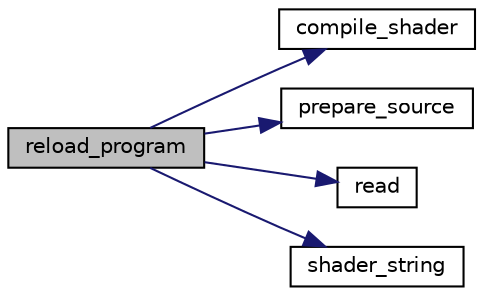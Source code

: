 digraph "reload_program"
{
 // LATEX_PDF_SIZE
  edge [fontname="Helvetica",fontsize="10",labelfontname="Helvetica",labelfontsize="10"];
  node [fontname="Helvetica",fontsize="10",shape=record];
  rankdir="LR";
  Node1 [label="reload_program",height=0.2,width=0.4,color="black", fillcolor="grey75", style="filled", fontcolor="black",tooltip=" "];
  Node1 -> Node2 [color="midnightblue",fontsize="10",style="solid",fontname="Helvetica"];
  Node2 [label="compile_shader",height=0.2,width=0.4,color="black", fillcolor="white", style="filled",URL="$shader-api_8cpp.html#a16e00f9ec01e36458c29f41bd0dd6dcf",tooltip=" "];
  Node1 -> Node3 [color="midnightblue",fontsize="10",style="solid",fontname="Helvetica"];
  Node3 [label="prepare_source",height=0.2,width=0.4,color="black", fillcolor="white", style="filled",URL="$shader-api_8cpp.html#a975026fd68ce8a9fe702aa5b3f92a6ab",tooltip=" "];
  Node1 -> Node4 [color="midnightblue",fontsize="10",style="solid",fontname="Helvetica"];
  Node4 [label="read",height=0.2,width=0.4,color="black", fillcolor="white", style="filled",URL="$shader-api_8cpp.html#aa6435e993e7baf642eb7e51409207646",tooltip=" "];
  Node1 -> Node5 [color="midnightblue",fontsize="10",style="solid",fontname="Helvetica"];
  Node5 [label="shader_string",height=0.2,width=0.4,color="black", fillcolor="white", style="filled",URL="$shader-api_8cpp.html#a40716a0db2fb5778d9a12a607c6fe7ec",tooltip=" "];
}
